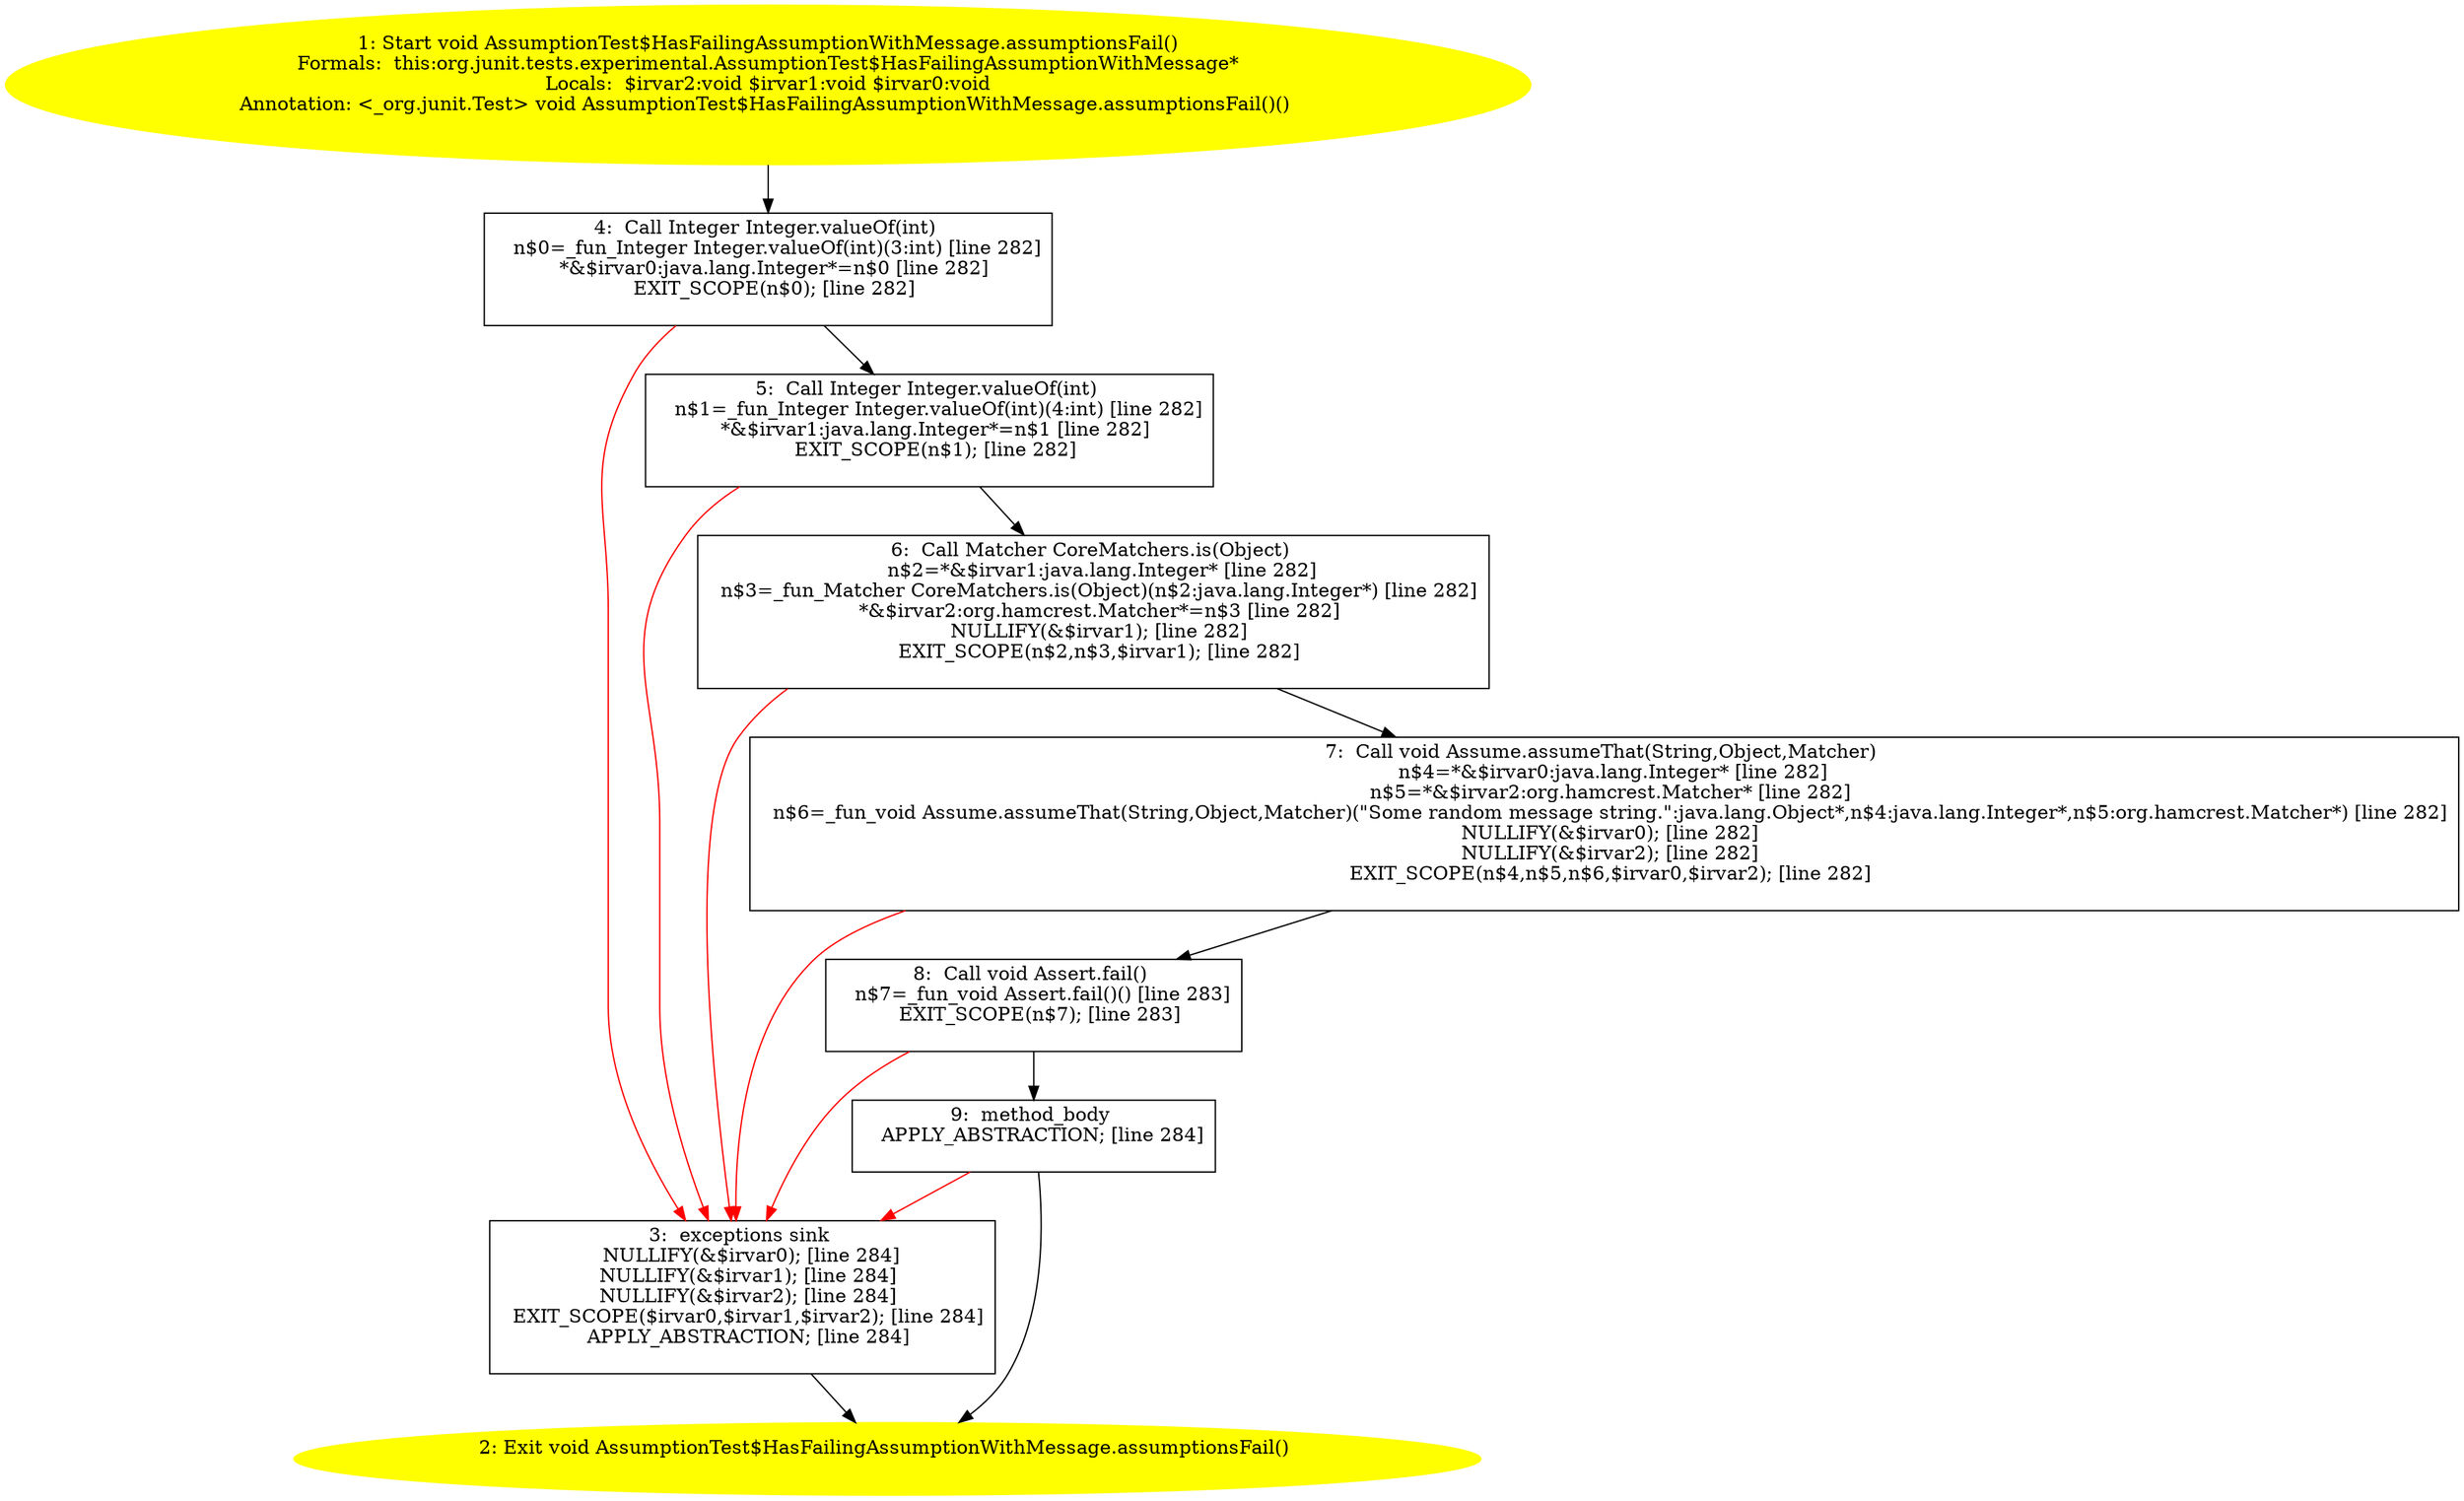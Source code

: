 /* @generated */
digraph cfg {
"org.junit.tests.experimental.AssumptionTest$HasFailingAssumptionWithMessage.assumptionsFail():void.2579eedd2d98fe9ef360a248ebc26b25_1" [label="1: Start void AssumptionTest$HasFailingAssumptionWithMessage.assumptionsFail()\nFormals:  this:org.junit.tests.experimental.AssumptionTest$HasFailingAssumptionWithMessage*\nLocals:  $irvar2:void $irvar1:void $irvar0:void\nAnnotation: <_org.junit.Test> void AssumptionTest$HasFailingAssumptionWithMessage.assumptionsFail()() \n  " color=yellow style=filled]
	

	 "org.junit.tests.experimental.AssumptionTest$HasFailingAssumptionWithMessage.assumptionsFail():void.2579eedd2d98fe9ef360a248ebc26b25_1" -> "org.junit.tests.experimental.AssumptionTest$HasFailingAssumptionWithMessage.assumptionsFail():void.2579eedd2d98fe9ef360a248ebc26b25_4" ;
"org.junit.tests.experimental.AssumptionTest$HasFailingAssumptionWithMessage.assumptionsFail():void.2579eedd2d98fe9ef360a248ebc26b25_2" [label="2: Exit void AssumptionTest$HasFailingAssumptionWithMessage.assumptionsFail() \n  " color=yellow style=filled]
	

"org.junit.tests.experimental.AssumptionTest$HasFailingAssumptionWithMessage.assumptionsFail():void.2579eedd2d98fe9ef360a248ebc26b25_3" [label="3:  exceptions sink \n   NULLIFY(&$irvar0); [line 284]\n  NULLIFY(&$irvar1); [line 284]\n  NULLIFY(&$irvar2); [line 284]\n  EXIT_SCOPE($irvar0,$irvar1,$irvar2); [line 284]\n  APPLY_ABSTRACTION; [line 284]\n " shape="box"]
	

	 "org.junit.tests.experimental.AssumptionTest$HasFailingAssumptionWithMessage.assumptionsFail():void.2579eedd2d98fe9ef360a248ebc26b25_3" -> "org.junit.tests.experimental.AssumptionTest$HasFailingAssumptionWithMessage.assumptionsFail():void.2579eedd2d98fe9ef360a248ebc26b25_2" ;
"org.junit.tests.experimental.AssumptionTest$HasFailingAssumptionWithMessage.assumptionsFail():void.2579eedd2d98fe9ef360a248ebc26b25_4" [label="4:  Call Integer Integer.valueOf(int) \n   n$0=_fun_Integer Integer.valueOf(int)(3:int) [line 282]\n  *&$irvar0:java.lang.Integer*=n$0 [line 282]\n  EXIT_SCOPE(n$0); [line 282]\n " shape="box"]
	

	 "org.junit.tests.experimental.AssumptionTest$HasFailingAssumptionWithMessage.assumptionsFail():void.2579eedd2d98fe9ef360a248ebc26b25_4" -> "org.junit.tests.experimental.AssumptionTest$HasFailingAssumptionWithMessage.assumptionsFail():void.2579eedd2d98fe9ef360a248ebc26b25_5" ;
	 "org.junit.tests.experimental.AssumptionTest$HasFailingAssumptionWithMessage.assumptionsFail():void.2579eedd2d98fe9ef360a248ebc26b25_4" -> "org.junit.tests.experimental.AssumptionTest$HasFailingAssumptionWithMessage.assumptionsFail():void.2579eedd2d98fe9ef360a248ebc26b25_3" [color="red" ];
"org.junit.tests.experimental.AssumptionTest$HasFailingAssumptionWithMessage.assumptionsFail():void.2579eedd2d98fe9ef360a248ebc26b25_5" [label="5:  Call Integer Integer.valueOf(int) \n   n$1=_fun_Integer Integer.valueOf(int)(4:int) [line 282]\n  *&$irvar1:java.lang.Integer*=n$1 [line 282]\n  EXIT_SCOPE(n$1); [line 282]\n " shape="box"]
	

	 "org.junit.tests.experimental.AssumptionTest$HasFailingAssumptionWithMessage.assumptionsFail():void.2579eedd2d98fe9ef360a248ebc26b25_5" -> "org.junit.tests.experimental.AssumptionTest$HasFailingAssumptionWithMessage.assumptionsFail():void.2579eedd2d98fe9ef360a248ebc26b25_6" ;
	 "org.junit.tests.experimental.AssumptionTest$HasFailingAssumptionWithMessage.assumptionsFail():void.2579eedd2d98fe9ef360a248ebc26b25_5" -> "org.junit.tests.experimental.AssumptionTest$HasFailingAssumptionWithMessage.assumptionsFail():void.2579eedd2d98fe9ef360a248ebc26b25_3" [color="red" ];
"org.junit.tests.experimental.AssumptionTest$HasFailingAssumptionWithMessage.assumptionsFail():void.2579eedd2d98fe9ef360a248ebc26b25_6" [label="6:  Call Matcher CoreMatchers.is(Object) \n   n$2=*&$irvar1:java.lang.Integer* [line 282]\n  n$3=_fun_Matcher CoreMatchers.is(Object)(n$2:java.lang.Integer*) [line 282]\n  *&$irvar2:org.hamcrest.Matcher*=n$3 [line 282]\n  NULLIFY(&$irvar1); [line 282]\n  EXIT_SCOPE(n$2,n$3,$irvar1); [line 282]\n " shape="box"]
	

	 "org.junit.tests.experimental.AssumptionTest$HasFailingAssumptionWithMessage.assumptionsFail():void.2579eedd2d98fe9ef360a248ebc26b25_6" -> "org.junit.tests.experimental.AssumptionTest$HasFailingAssumptionWithMessage.assumptionsFail():void.2579eedd2d98fe9ef360a248ebc26b25_7" ;
	 "org.junit.tests.experimental.AssumptionTest$HasFailingAssumptionWithMessage.assumptionsFail():void.2579eedd2d98fe9ef360a248ebc26b25_6" -> "org.junit.tests.experimental.AssumptionTest$HasFailingAssumptionWithMessage.assumptionsFail():void.2579eedd2d98fe9ef360a248ebc26b25_3" [color="red" ];
"org.junit.tests.experimental.AssumptionTest$HasFailingAssumptionWithMessage.assumptionsFail():void.2579eedd2d98fe9ef360a248ebc26b25_7" [label="7:  Call void Assume.assumeThat(String,Object,Matcher) \n   n$4=*&$irvar0:java.lang.Integer* [line 282]\n  n$5=*&$irvar2:org.hamcrest.Matcher* [line 282]\n  n$6=_fun_void Assume.assumeThat(String,Object,Matcher)(\"Some random message string.\":java.lang.Object*,n$4:java.lang.Integer*,n$5:org.hamcrest.Matcher*) [line 282]\n  NULLIFY(&$irvar0); [line 282]\n  NULLIFY(&$irvar2); [line 282]\n  EXIT_SCOPE(n$4,n$5,n$6,$irvar0,$irvar2); [line 282]\n " shape="box"]
	

	 "org.junit.tests.experimental.AssumptionTest$HasFailingAssumptionWithMessage.assumptionsFail():void.2579eedd2d98fe9ef360a248ebc26b25_7" -> "org.junit.tests.experimental.AssumptionTest$HasFailingAssumptionWithMessage.assumptionsFail():void.2579eedd2d98fe9ef360a248ebc26b25_8" ;
	 "org.junit.tests.experimental.AssumptionTest$HasFailingAssumptionWithMessage.assumptionsFail():void.2579eedd2d98fe9ef360a248ebc26b25_7" -> "org.junit.tests.experimental.AssumptionTest$HasFailingAssumptionWithMessage.assumptionsFail():void.2579eedd2d98fe9ef360a248ebc26b25_3" [color="red" ];
"org.junit.tests.experimental.AssumptionTest$HasFailingAssumptionWithMessage.assumptionsFail():void.2579eedd2d98fe9ef360a248ebc26b25_8" [label="8:  Call void Assert.fail() \n   n$7=_fun_void Assert.fail()() [line 283]\n  EXIT_SCOPE(n$7); [line 283]\n " shape="box"]
	

	 "org.junit.tests.experimental.AssumptionTest$HasFailingAssumptionWithMessage.assumptionsFail():void.2579eedd2d98fe9ef360a248ebc26b25_8" -> "org.junit.tests.experimental.AssumptionTest$HasFailingAssumptionWithMessage.assumptionsFail():void.2579eedd2d98fe9ef360a248ebc26b25_9" ;
	 "org.junit.tests.experimental.AssumptionTest$HasFailingAssumptionWithMessage.assumptionsFail():void.2579eedd2d98fe9ef360a248ebc26b25_8" -> "org.junit.tests.experimental.AssumptionTest$HasFailingAssumptionWithMessage.assumptionsFail():void.2579eedd2d98fe9ef360a248ebc26b25_3" [color="red" ];
"org.junit.tests.experimental.AssumptionTest$HasFailingAssumptionWithMessage.assumptionsFail():void.2579eedd2d98fe9ef360a248ebc26b25_9" [label="9:  method_body \n   APPLY_ABSTRACTION; [line 284]\n " shape="box"]
	

	 "org.junit.tests.experimental.AssumptionTest$HasFailingAssumptionWithMessage.assumptionsFail():void.2579eedd2d98fe9ef360a248ebc26b25_9" -> "org.junit.tests.experimental.AssumptionTest$HasFailingAssumptionWithMessage.assumptionsFail():void.2579eedd2d98fe9ef360a248ebc26b25_2" ;
	 "org.junit.tests.experimental.AssumptionTest$HasFailingAssumptionWithMessage.assumptionsFail():void.2579eedd2d98fe9ef360a248ebc26b25_9" -> "org.junit.tests.experimental.AssumptionTest$HasFailingAssumptionWithMessage.assumptionsFail():void.2579eedd2d98fe9ef360a248ebc26b25_3" [color="red" ];
}
